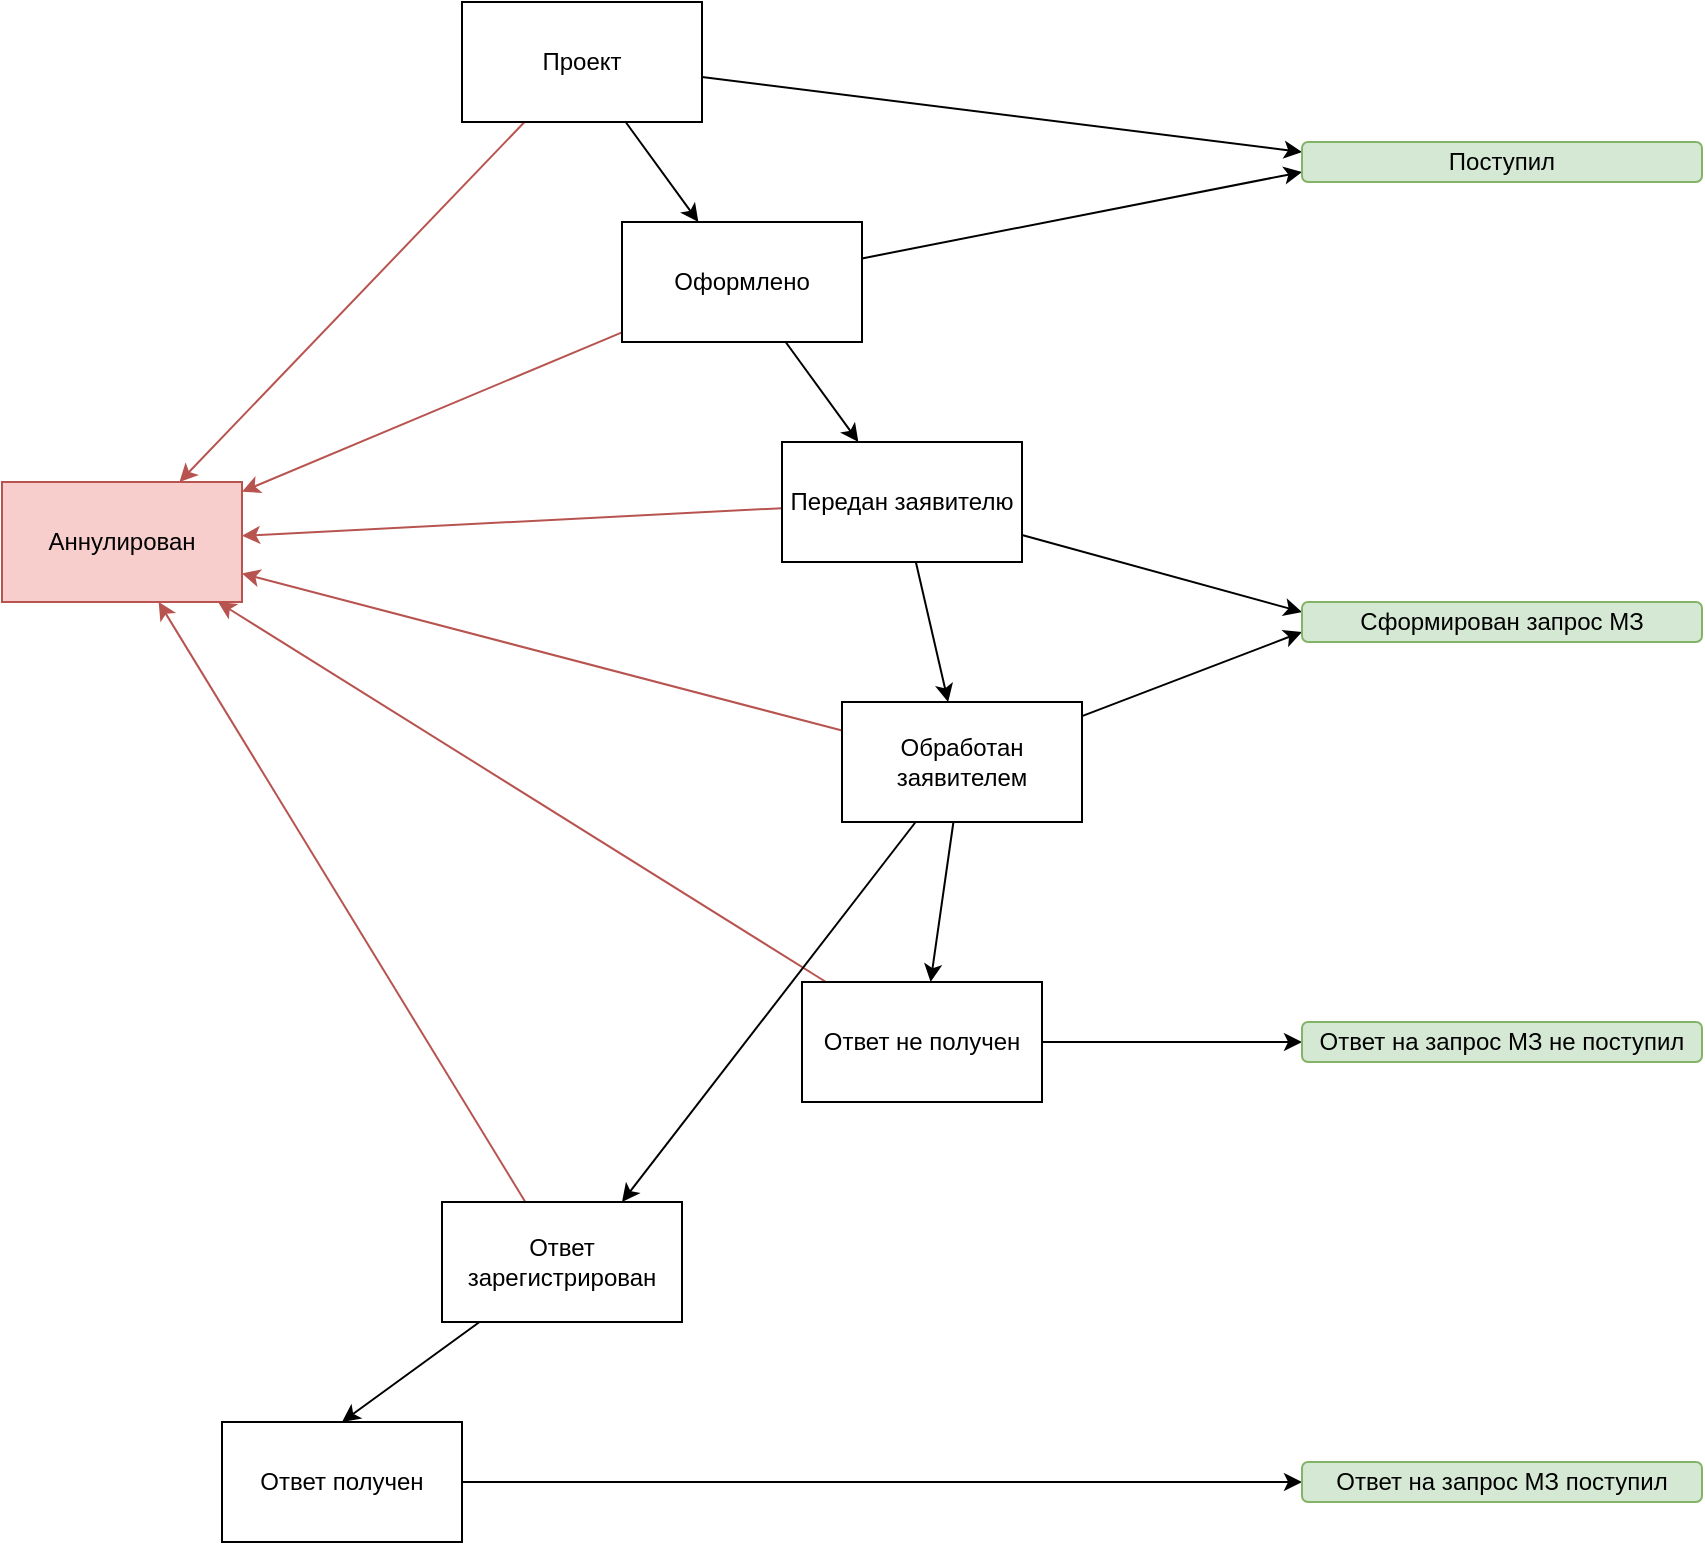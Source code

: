 <mxfile version="20.6.0" type="github">
  <diagram id="DtH2Y51N2P6LpI5TNhch" name="Страница 1">
    <mxGraphModel dx="1607" dy="1131" grid="1" gridSize="10" guides="1" tooltips="1" connect="1" arrows="1" fold="1" page="1" pageScale="1" pageWidth="827" pageHeight="1169" math="0" shadow="0">
      <root>
        <mxCell id="0" />
        <mxCell id="1" parent="0" />
        <mxCell id="Z5EfccPca7Q9Xv_PAJAf-9" style="rounded=0;orthogonalLoop=1;jettySize=auto;html=1;" edge="1" parent="1" source="Z5EfccPca7Q9Xv_PAJAf-1" target="Z5EfccPca7Q9Xv_PAJAf-2">
          <mxGeometry relative="1" as="geometry" />
        </mxCell>
        <mxCell id="Z5EfccPca7Q9Xv_PAJAf-20" style="edgeStyle=none;rounded=0;orthogonalLoop=1;jettySize=auto;html=1;fillColor=#f8cecc;strokeColor=#b85450;" edge="1" parent="1" source="Z5EfccPca7Q9Xv_PAJAf-1" target="Z5EfccPca7Q9Xv_PAJAf-7">
          <mxGeometry relative="1" as="geometry" />
        </mxCell>
        <mxCell id="Z5EfccPca7Q9Xv_PAJAf-27" style="edgeStyle=none;rounded=0;orthogonalLoop=1;jettySize=auto;html=1;entryX=0;entryY=0.25;entryDx=0;entryDy=0;" edge="1" parent="1" source="Z5EfccPca7Q9Xv_PAJAf-1" target="Z5EfccPca7Q9Xv_PAJAf-22">
          <mxGeometry relative="1" as="geometry" />
        </mxCell>
        <mxCell id="Z5EfccPca7Q9Xv_PAJAf-1" value="Проект" style="rounded=0;whiteSpace=wrap;html=1;" vertex="1" parent="1">
          <mxGeometry x="220" y="160" width="120" height="60" as="geometry" />
        </mxCell>
        <mxCell id="Z5EfccPca7Q9Xv_PAJAf-10" style="edgeStyle=none;rounded=0;orthogonalLoop=1;jettySize=auto;html=1;" edge="1" parent="1" source="Z5EfccPca7Q9Xv_PAJAf-2" target="Z5EfccPca7Q9Xv_PAJAf-3">
          <mxGeometry relative="1" as="geometry" />
        </mxCell>
        <mxCell id="Z5EfccPca7Q9Xv_PAJAf-19" style="edgeStyle=none;rounded=0;orthogonalLoop=1;jettySize=auto;html=1;fillColor=#f8cecc;strokeColor=#b85450;" edge="1" parent="1" source="Z5EfccPca7Q9Xv_PAJAf-2" target="Z5EfccPca7Q9Xv_PAJAf-7">
          <mxGeometry relative="1" as="geometry" />
        </mxCell>
        <mxCell id="Z5EfccPca7Q9Xv_PAJAf-25" style="edgeStyle=none;rounded=0;orthogonalLoop=1;jettySize=auto;html=1;entryX=0;entryY=0.75;entryDx=0;entryDy=0;" edge="1" parent="1" source="Z5EfccPca7Q9Xv_PAJAf-2" target="Z5EfccPca7Q9Xv_PAJAf-22">
          <mxGeometry relative="1" as="geometry" />
        </mxCell>
        <mxCell id="Z5EfccPca7Q9Xv_PAJAf-2" value="Оформлено" style="rounded=0;whiteSpace=wrap;html=1;" vertex="1" parent="1">
          <mxGeometry x="300" y="270" width="120" height="60" as="geometry" />
        </mxCell>
        <mxCell id="Z5EfccPca7Q9Xv_PAJAf-11" style="edgeStyle=none;rounded=0;orthogonalLoop=1;jettySize=auto;html=1;" edge="1" parent="1" source="Z5EfccPca7Q9Xv_PAJAf-3" target="Z5EfccPca7Q9Xv_PAJAf-8">
          <mxGeometry relative="1" as="geometry" />
        </mxCell>
        <mxCell id="Z5EfccPca7Q9Xv_PAJAf-18" style="edgeStyle=none;rounded=0;orthogonalLoop=1;jettySize=auto;html=1;fillColor=#f8cecc;strokeColor=#b85450;" edge="1" parent="1" source="Z5EfccPca7Q9Xv_PAJAf-3" target="Z5EfccPca7Q9Xv_PAJAf-7">
          <mxGeometry relative="1" as="geometry" />
        </mxCell>
        <mxCell id="Z5EfccPca7Q9Xv_PAJAf-26" style="edgeStyle=none;rounded=0;orthogonalLoop=1;jettySize=auto;html=1;entryX=0;entryY=0.25;entryDx=0;entryDy=0;" edge="1" parent="1" source="Z5EfccPca7Q9Xv_PAJAf-3" target="Z5EfccPca7Q9Xv_PAJAf-21">
          <mxGeometry relative="1" as="geometry">
            <mxPoint x="580" y="410.0" as="targetPoint" />
          </mxGeometry>
        </mxCell>
        <mxCell id="Z5EfccPca7Q9Xv_PAJAf-3" value="Передан заявителю" style="rounded=0;whiteSpace=wrap;html=1;" vertex="1" parent="1">
          <mxGeometry x="380" y="380" width="120" height="60" as="geometry" />
        </mxCell>
        <mxCell id="Z5EfccPca7Q9Xv_PAJAf-15" style="edgeStyle=none;rounded=0;orthogonalLoop=1;jettySize=auto;html=1;fillColor=#f8cecc;strokeColor=#b85450;" edge="1" parent="1" source="Z5EfccPca7Q9Xv_PAJAf-4" target="Z5EfccPca7Q9Xv_PAJAf-7">
          <mxGeometry relative="1" as="geometry" />
        </mxCell>
        <mxCell id="Z5EfccPca7Q9Xv_PAJAf-4" value="Ответ зарегистрирован" style="rounded=0;whiteSpace=wrap;html=1;" vertex="1" parent="1">
          <mxGeometry x="210" y="760" width="120" height="60" as="geometry" />
        </mxCell>
        <mxCell id="Z5EfccPca7Q9Xv_PAJAf-14" style="edgeStyle=none;rounded=0;orthogonalLoop=1;jettySize=auto;html=1;entryX=0.5;entryY=0;entryDx=0;entryDy=0;" edge="1" parent="1" source="Z5EfccPca7Q9Xv_PAJAf-4" target="Z5EfccPca7Q9Xv_PAJAf-5">
          <mxGeometry relative="1" as="geometry">
            <mxPoint x="190" y="920" as="targetPoint" />
          </mxGeometry>
        </mxCell>
        <mxCell id="Z5EfccPca7Q9Xv_PAJAf-16" style="edgeStyle=none;rounded=0;orthogonalLoop=1;jettySize=auto;html=1;fillColor=#f8cecc;strokeColor=#b85450;" edge="1" parent="1" source="Z5EfccPca7Q9Xv_PAJAf-6" target="Z5EfccPca7Q9Xv_PAJAf-7">
          <mxGeometry relative="1" as="geometry" />
        </mxCell>
        <mxCell id="Z5EfccPca7Q9Xv_PAJAf-32" style="edgeStyle=none;rounded=0;orthogonalLoop=1;jettySize=auto;html=1;entryX=0;entryY=0.5;entryDx=0;entryDy=0;" edge="1" parent="1" source="Z5EfccPca7Q9Xv_PAJAf-5" target="Z5EfccPca7Q9Xv_PAJAf-24">
          <mxGeometry relative="1" as="geometry" />
        </mxCell>
        <mxCell id="Z5EfccPca7Q9Xv_PAJAf-5" value="Ответ получен" style="rounded=0;whiteSpace=wrap;html=1;" vertex="1" parent="1">
          <mxGeometry x="100" y="870" width="120" height="60" as="geometry" />
        </mxCell>
        <mxCell id="Z5EfccPca7Q9Xv_PAJAf-31" style="edgeStyle=none;rounded=0;orthogonalLoop=1;jettySize=auto;html=1;" edge="1" parent="1" source="Z5EfccPca7Q9Xv_PAJAf-6" target="Z5EfccPca7Q9Xv_PAJAf-23">
          <mxGeometry relative="1" as="geometry" />
        </mxCell>
        <mxCell id="Z5EfccPca7Q9Xv_PAJAf-6" value="Ответ не получен" style="rounded=0;whiteSpace=wrap;html=1;" vertex="1" parent="1">
          <mxGeometry x="390" y="650" width="120" height="60" as="geometry" />
        </mxCell>
        <mxCell id="Z5EfccPca7Q9Xv_PAJAf-7" value="Аннулирован" style="rounded=0;whiteSpace=wrap;html=1;fillColor=#f8cecc;strokeColor=#b85450;" vertex="1" parent="1">
          <mxGeometry x="-10" y="400" width="120" height="60" as="geometry" />
        </mxCell>
        <mxCell id="Z5EfccPca7Q9Xv_PAJAf-12" style="edgeStyle=none;rounded=0;orthogonalLoop=1;jettySize=auto;html=1;" edge="1" parent="1" source="Z5EfccPca7Q9Xv_PAJAf-8" target="Z5EfccPca7Q9Xv_PAJAf-6">
          <mxGeometry relative="1" as="geometry" />
        </mxCell>
        <mxCell id="Z5EfccPca7Q9Xv_PAJAf-13" style="edgeStyle=none;rounded=0;orthogonalLoop=1;jettySize=auto;html=1;entryX=0.75;entryY=0;entryDx=0;entryDy=0;" edge="1" parent="1" source="Z5EfccPca7Q9Xv_PAJAf-8" target="Z5EfccPca7Q9Xv_PAJAf-4">
          <mxGeometry relative="1" as="geometry" />
        </mxCell>
        <mxCell id="Z5EfccPca7Q9Xv_PAJAf-17" style="edgeStyle=none;rounded=0;orthogonalLoop=1;jettySize=auto;html=1;fillColor=#f8cecc;strokeColor=#b85450;" edge="1" parent="1" source="Z5EfccPca7Q9Xv_PAJAf-8" target="Z5EfccPca7Q9Xv_PAJAf-7">
          <mxGeometry relative="1" as="geometry" />
        </mxCell>
        <mxCell id="Z5EfccPca7Q9Xv_PAJAf-28" style="edgeStyle=none;rounded=0;orthogonalLoop=1;jettySize=auto;html=1;entryX=0;entryY=0.75;entryDx=0;entryDy=0;" edge="1" parent="1" source="Z5EfccPca7Q9Xv_PAJAf-8" target="Z5EfccPca7Q9Xv_PAJAf-21">
          <mxGeometry relative="1" as="geometry" />
        </mxCell>
        <mxCell id="Z5EfccPca7Q9Xv_PAJAf-8" value="Обработан заявителем" style="rounded=0;whiteSpace=wrap;html=1;" vertex="1" parent="1">
          <mxGeometry x="410" y="510" width="120" height="60" as="geometry" />
        </mxCell>
        <mxCell id="Z5EfccPca7Q9Xv_PAJAf-21" value="Сформирован запрос МЗ" style="rounded=1;whiteSpace=wrap;html=1;fillColor=#d5e8d4;strokeColor=#82b366;" vertex="1" parent="1">
          <mxGeometry x="640" y="460" width="200" height="20" as="geometry" />
        </mxCell>
        <mxCell id="Z5EfccPca7Q9Xv_PAJAf-22" value="Поступил" style="rounded=1;whiteSpace=wrap;html=1;fillColor=#d5e8d4;strokeColor=#82b366;" vertex="1" parent="1">
          <mxGeometry x="640" y="230" width="200" height="20" as="geometry" />
        </mxCell>
        <mxCell id="Z5EfccPca7Q9Xv_PAJAf-23" value="Ответ на запрос МЗ не поступил" style="rounded=1;whiteSpace=wrap;html=1;fillColor=#d5e8d4;strokeColor=#82b366;" vertex="1" parent="1">
          <mxGeometry x="640" y="670" width="200" height="20" as="geometry" />
        </mxCell>
        <mxCell id="Z5EfccPca7Q9Xv_PAJAf-24" value="Ответ на запрос МЗ поступил" style="rounded=1;whiteSpace=wrap;html=1;fillColor=#d5e8d4;strokeColor=#82b366;" vertex="1" parent="1">
          <mxGeometry x="640" y="890" width="200" height="20" as="geometry" />
        </mxCell>
      </root>
    </mxGraphModel>
  </diagram>
</mxfile>
